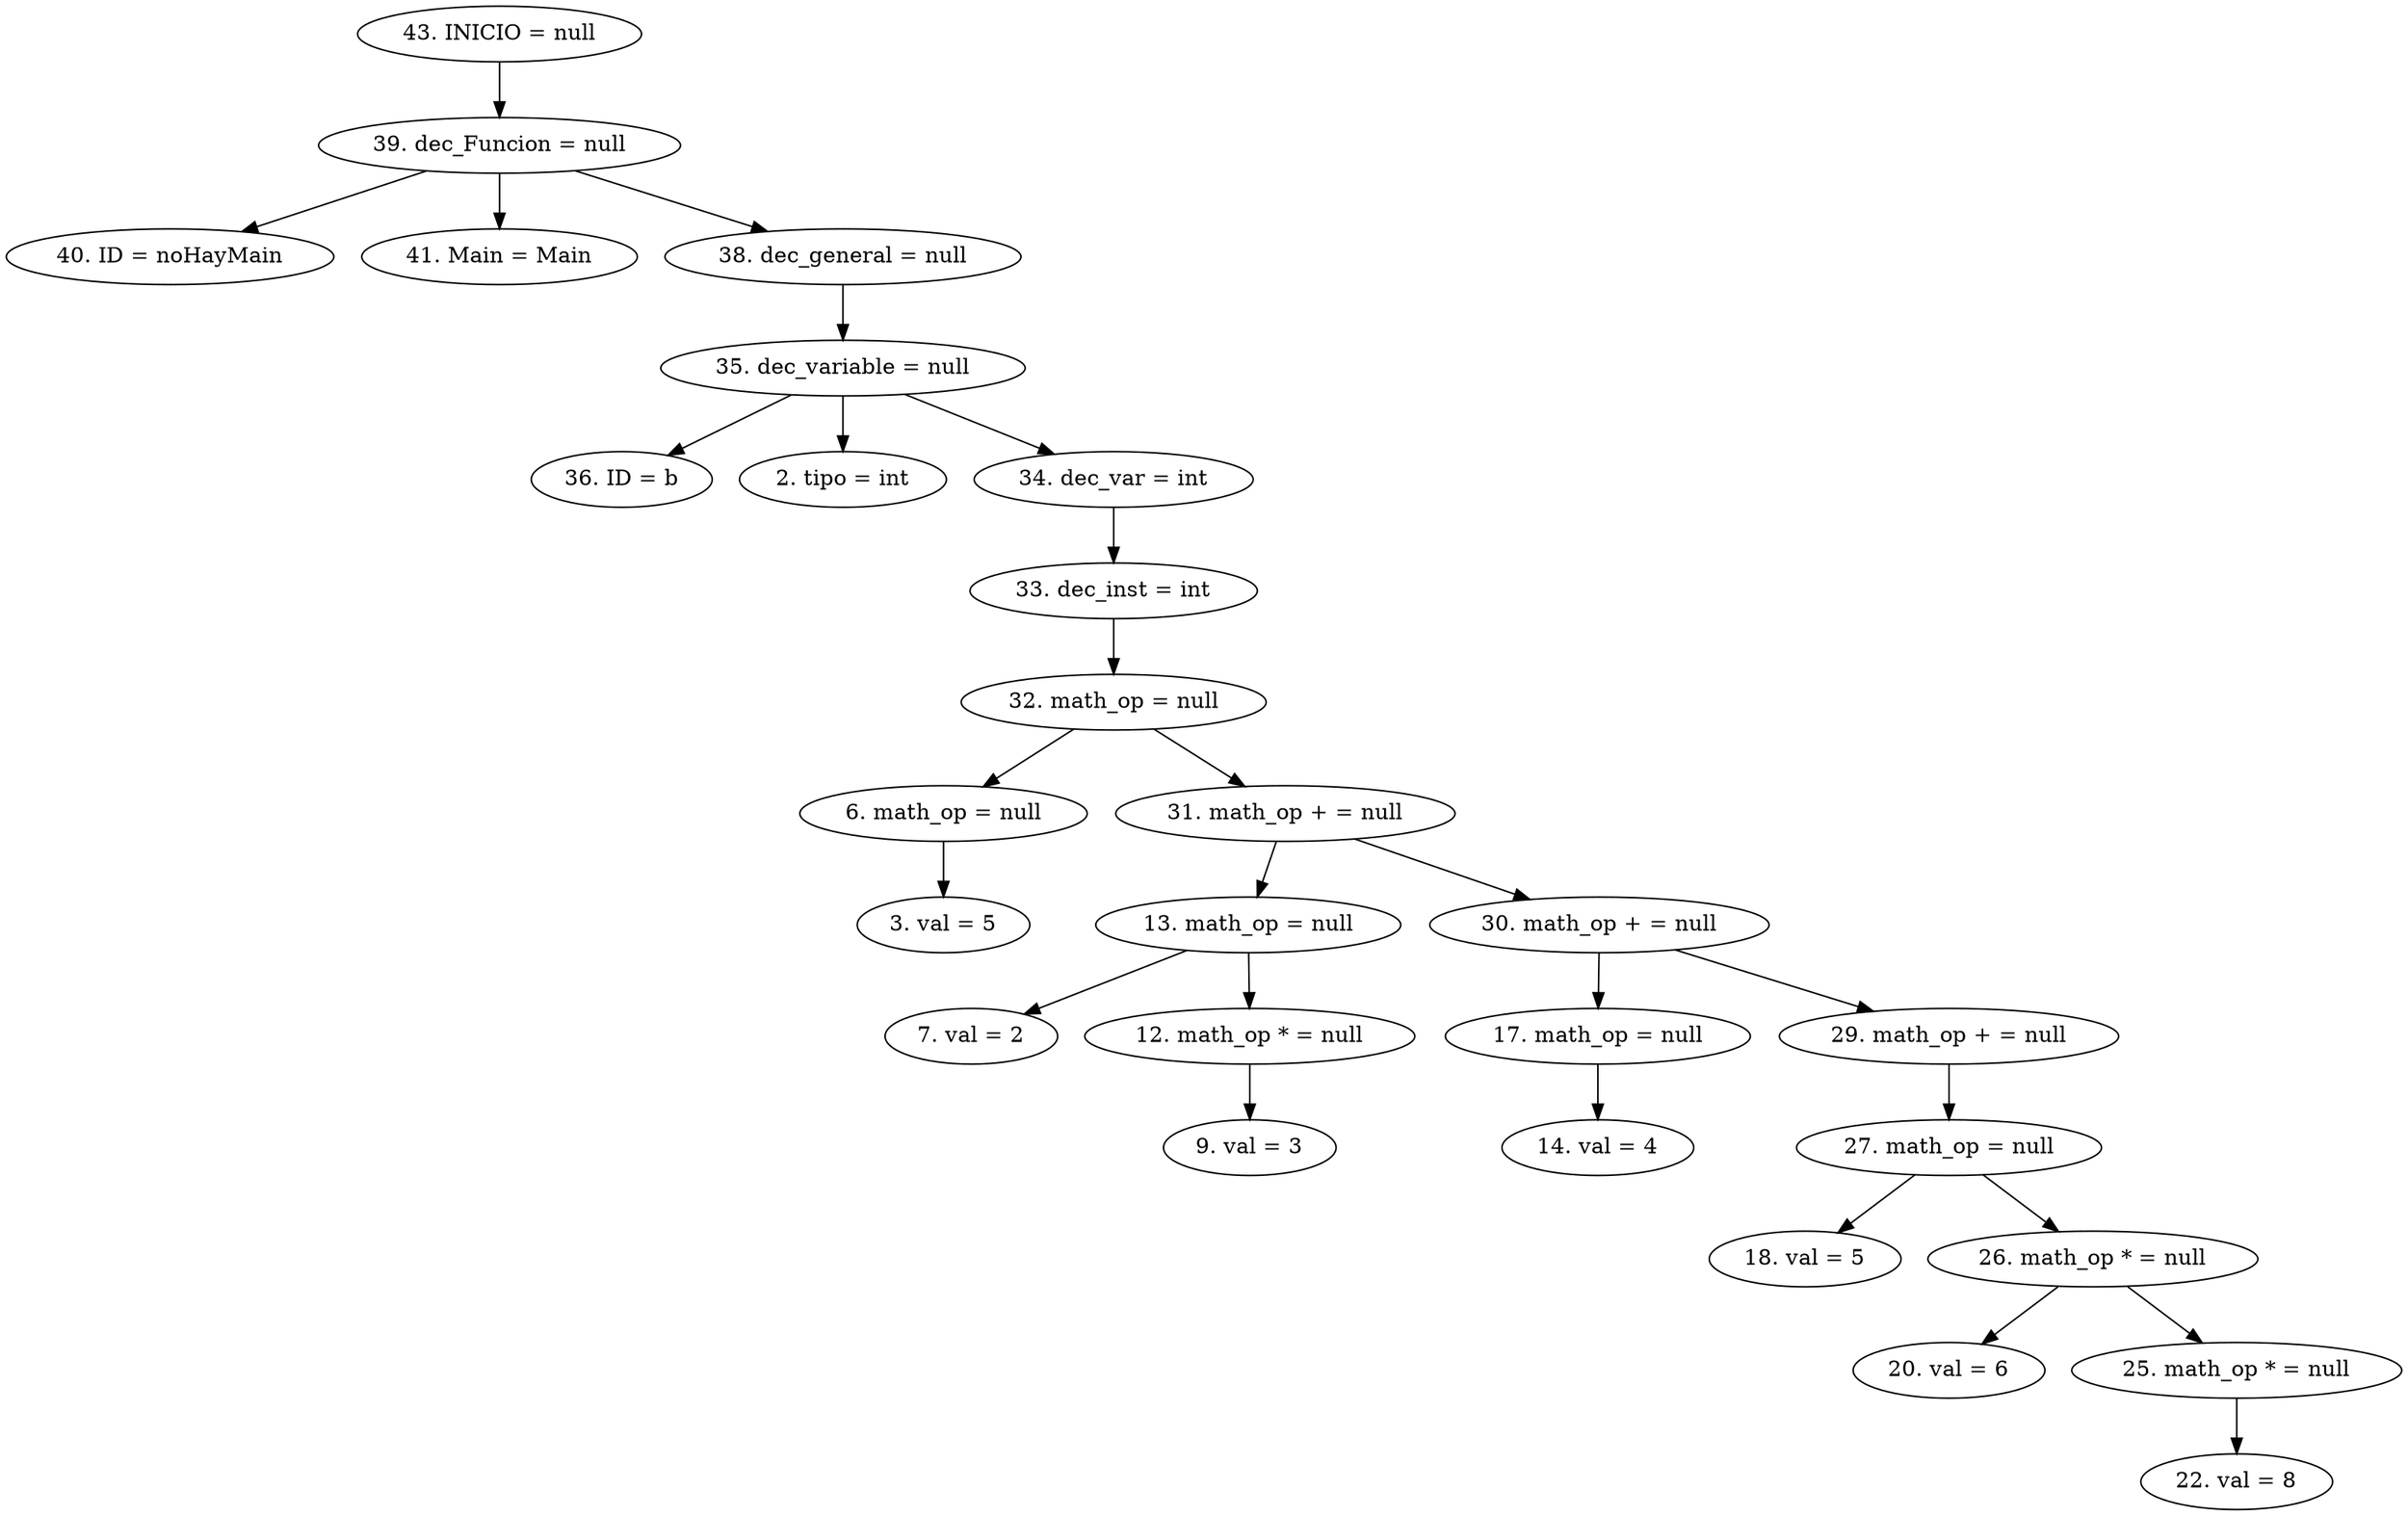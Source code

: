 digraph G {
"43. INICIO = null"->"39. dec_Funcion = null"
"39. dec_Funcion = null"->"40. ID = noHayMain"
"39. dec_Funcion = null"->"41. Main = Main"
"39. dec_Funcion = null"->"38. dec_general = null"
"38. dec_general = null"->"35. dec_variable = null"
"35. dec_variable = null"->"36. ID = b"
"35. dec_variable = null"->"2. tipo = int"
"35. dec_variable = null"->"34. dec_var = int"
"34. dec_var = int"->"33. dec_inst = int"
"33. dec_inst = int"->"32. math_op = null"
"32. math_op = null"->"6. math_op = null"
"6. math_op = null"->"3. val = 5"
"32. math_op = null"->"31. math_op + = null"
"31. math_op + = null"->"13. math_op = null"
"13. math_op = null"->"7. val = 2"
"13. math_op = null"->"12. math_op * = null"
"12. math_op * = null"->"9. val = 3"
"31. math_op + = null"->"30. math_op + = null"
"30. math_op + = null"->"17. math_op = null"
"17. math_op = null"->"14. val = 4"
"30. math_op + = null"->"29. math_op + = null"
"29. math_op + = null"->"27. math_op = null"
"27. math_op = null"->"18. val = 5"
"27. math_op = null"->"26. math_op * = null"
"26. math_op * = null"->"20. val = 6"
"26. math_op * = null"->"25. math_op * = null"
"25. math_op * = null"->"22. val = 8"


}
